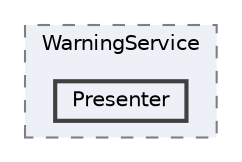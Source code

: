 digraph "Assets/_Project/Scripts/WarningService/Presenter"
{
 // LATEX_PDF_SIZE
  bgcolor="transparent";
  edge [fontname=Helvetica,fontsize=10,labelfontname=Helvetica,labelfontsize=10];
  node [fontname=Helvetica,fontsize=10,shape=box,height=0.2,width=0.4];
  compound=true
  subgraph clusterdir_506464f11cfd588dce151314a32521bf {
    graph [ bgcolor="#edf0f7", pencolor="grey50", label="WarningService", fontname=Helvetica,fontsize=10 style="filled,dashed", URL="dir_506464f11cfd588dce151314a32521bf.html",tooltip=""]
  dir_25641638a26f7f68549634db1488984b [label="Presenter", fillcolor="#edf0f7", color="grey25", style="filled,bold", URL="dir_25641638a26f7f68549634db1488984b.html",tooltip=""];
  }
}
